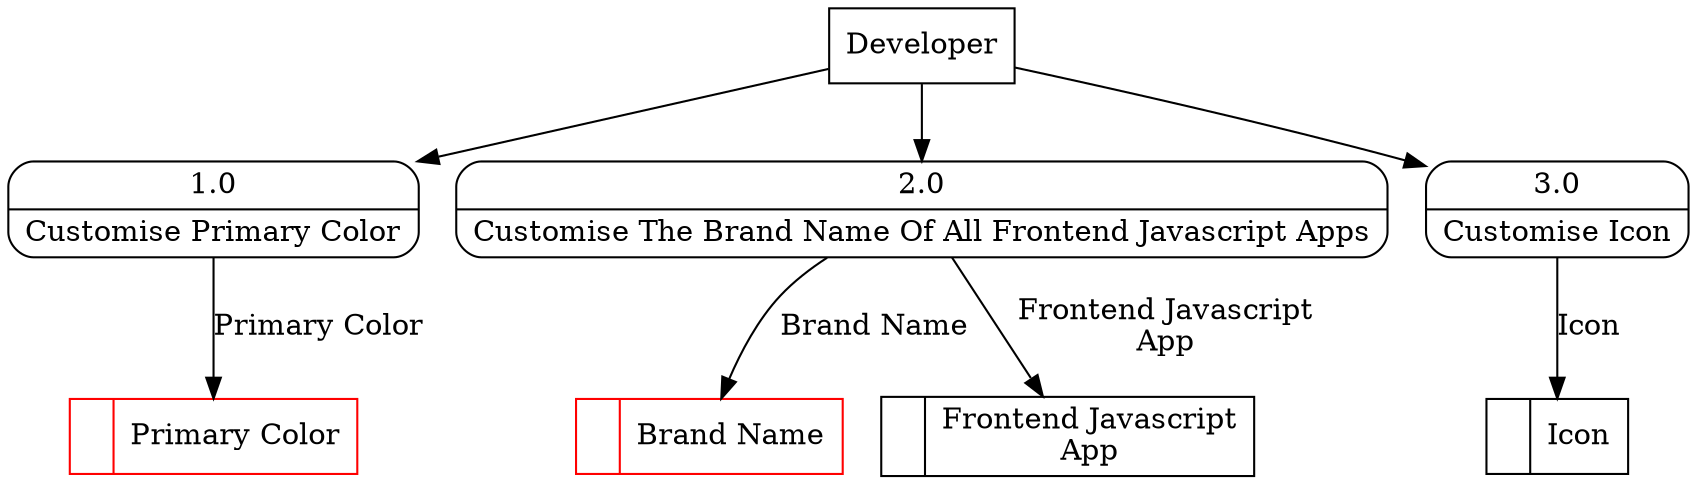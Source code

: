 digraph dfd2{ 
node[shape=record]
200 [label="<f0>  |<f1> Primary Color " color=red];
201 [label="<f0>  |<f1> Brand Name " color=red];
202 [label="<f0>  |<f1> Icon " ];
203 [label="<f0>  |<f1> Frontend Javascript\nApp " ];
204 [label="Developer" shape=box];
205 [label="{<f0> 1.0|<f1> Customise Primary Color }" shape=Mrecord];
206 [label="{<f0> 2.0|<f1> Customise The Brand Name Of All Frontend Javascript Apps }" shape=Mrecord];
207 [label="{<f0> 3.0|<f1> Customise Icon }" shape=Mrecord];
204 -> 205
204 -> 206
204 -> 207
205 -> 200 [label="Primary Color"]
206 -> 201 [label="Brand Name"]
206 -> 203 [label="Frontend Javascript\nApp"]
207 -> 202 [label="Icon"]
}